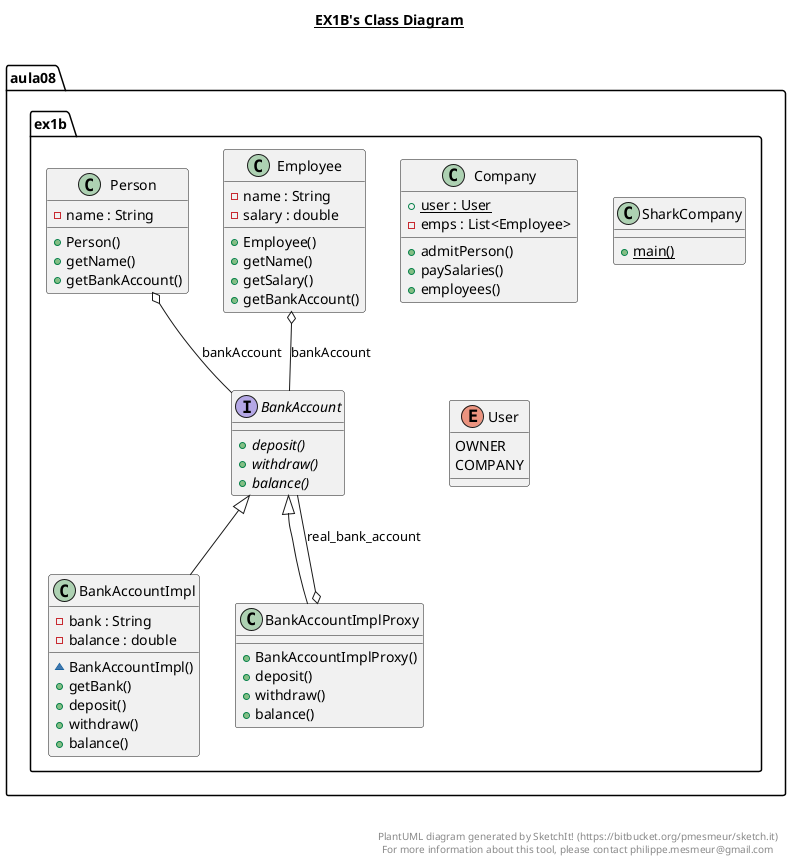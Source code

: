 @startuml

title __EX1B's Class Diagram__\n

  package aula08.ex1b {
    interface BankAccount {
        {abstract} + deposit()
        {abstract} + withdraw()
        {abstract} + balance()
    }
  }
  

  package aula08.ex1b {
    class BankAccountImpl {
        - bank : String
        - balance : double
        ~ BankAccountImpl()
        + getBank()
        + deposit()
        + withdraw()
        + balance()
    }
  }
  

  package aula08.ex1b {
    class BankAccountImplProxy {
        + BankAccountImplProxy()
        + deposit()
        + withdraw()
        + balance()
    }
  }
  

  package aula08.ex1b {
    class Company {
        {static} + user : User
        - emps : List<Employee>
        + admitPerson()
        + paySalaries()
        + employees()
    }
  }
  

  package aula08.ex1b {
    class Employee {
        - name : String
        - salary : double
        + Employee()
        + getName()
        + getSalary()
        + getBankAccount()
    }
  }
  

  package aula08.ex1b {
    class Person {
        - name : String
        + Person()
        + getName()
        + getBankAccount()
    }
  }
  

  package aula08.ex1b {
    class SharkCompany {
        {static} + main()
    }
  }
  

  package aula08.ex1b {
    enum User {
      OWNER
      COMPANY
    }
  }
  

  BankAccountImpl -up-|> BankAccount
  BankAccountImplProxy -up-|> BankAccount
  BankAccountImplProxy o-- BankAccount : real_bank_account
  Employee o-- BankAccount : bankAccount
  Person o-- BankAccount : bankAccount


right footer


PlantUML diagram generated by SketchIt! (https://bitbucket.org/pmesmeur/sketch.it)
For more information about this tool, please contact philippe.mesmeur@gmail.com
endfooter

@enduml

